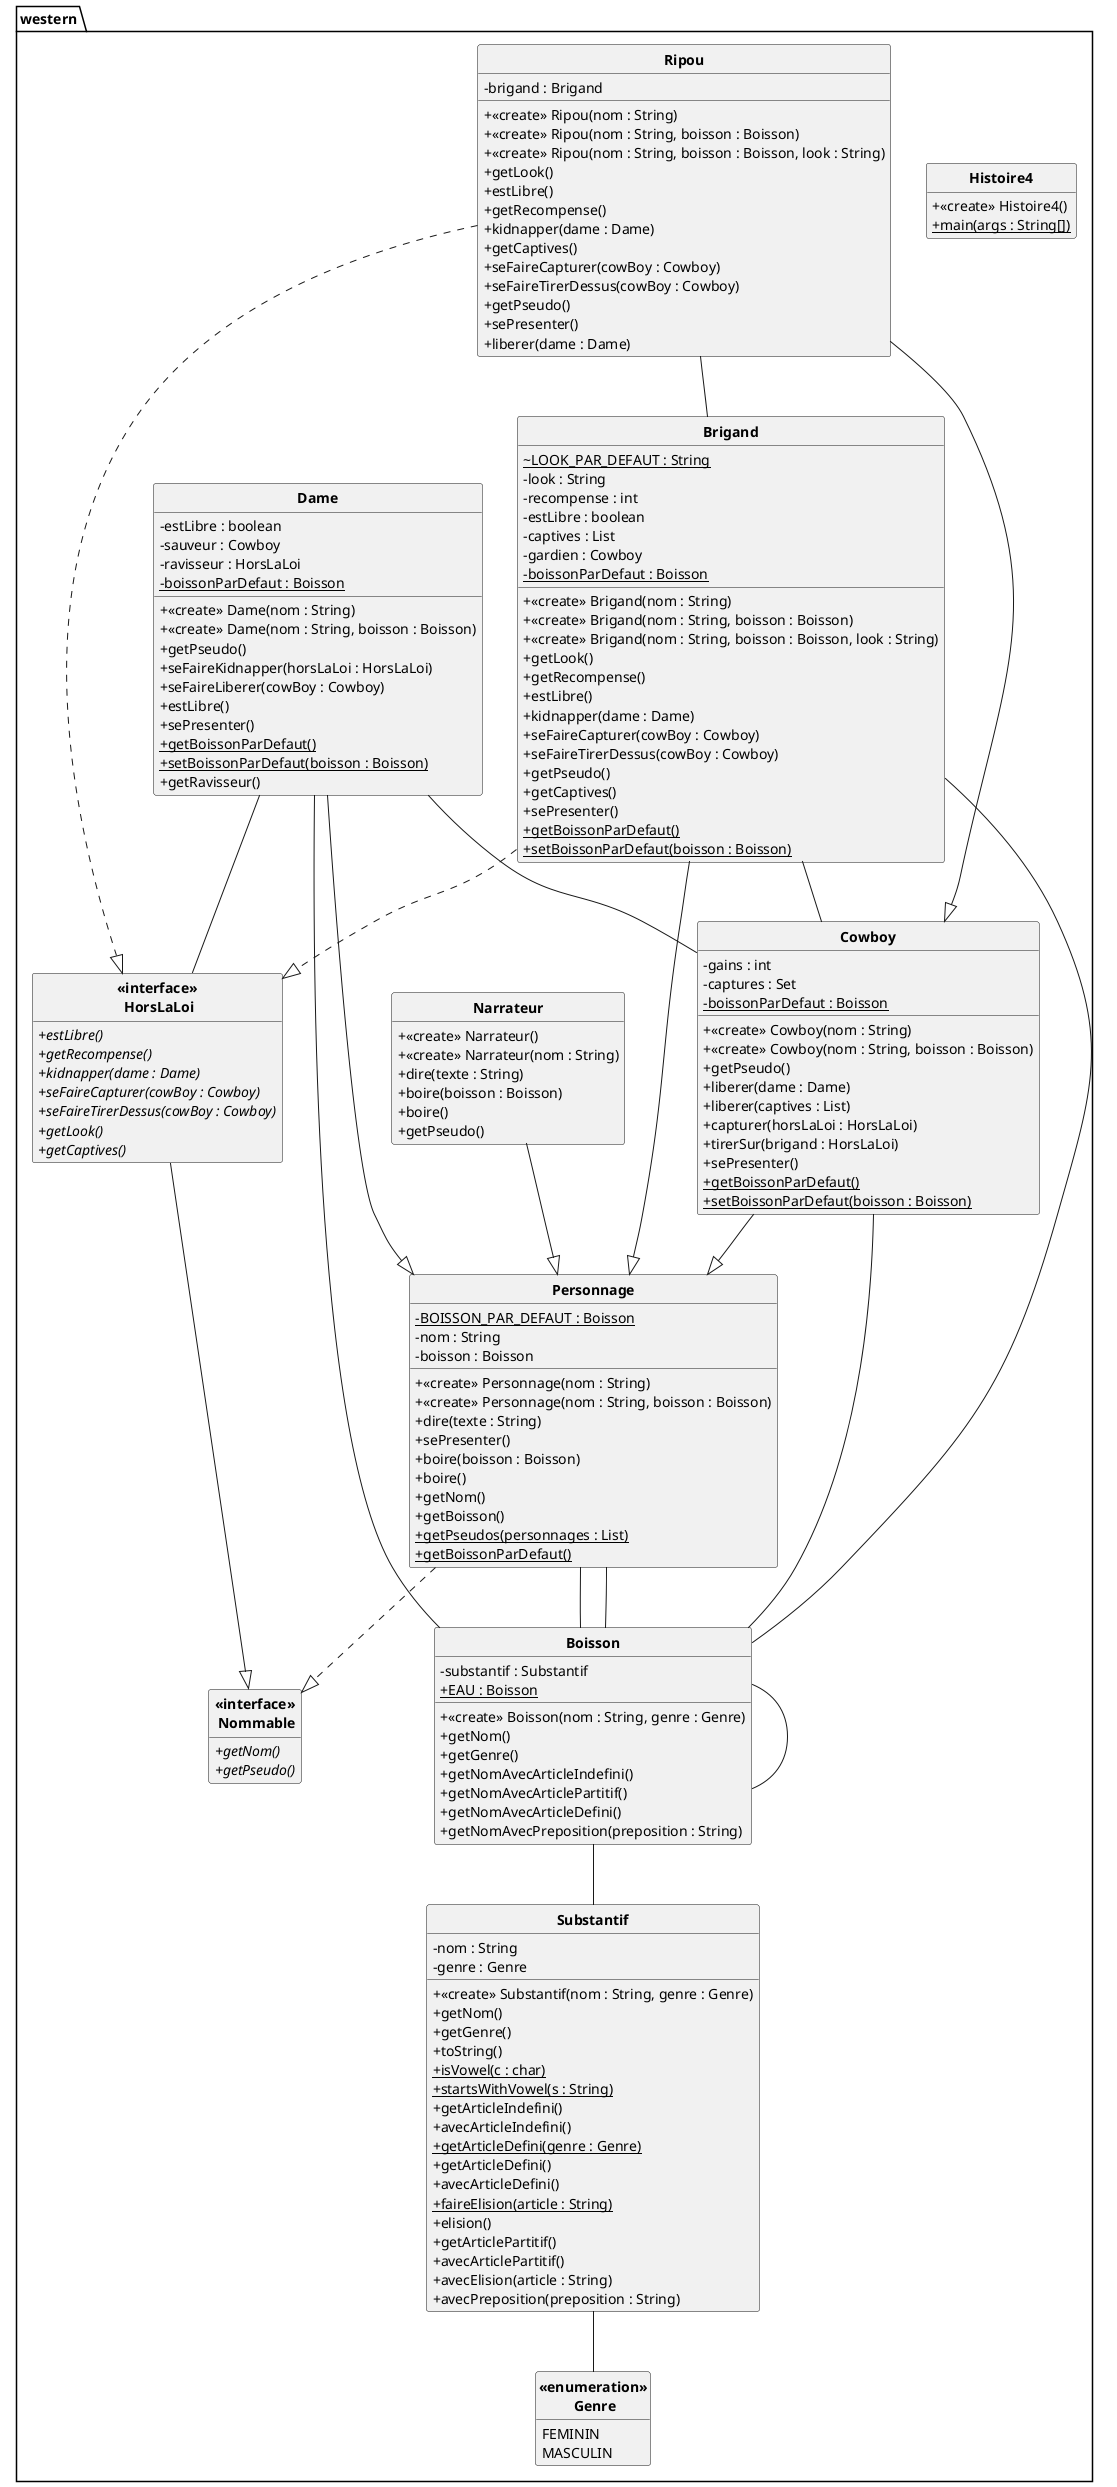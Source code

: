 @startuml

skinparam style strictuml
skinparam classAttributeIconSize 0
skinparam classFontStyle Bold
hide empty members

Package "western" {
class Boisson
{
- substantif : Substantif
+ {static} EAU : Boisson
+ <<create>> Boisson(nom : String, genre : Genre)
+ getNom()
+ getGenre()
+ getNomAvecArticleIndefini()
+ getNomAvecArticlePartitif()
+ getNomAvecArticleDefini()
+ getNomAvecPreposition(preposition : String)
}

class Brigand
{
~ {static} LOOK_PAR_DEFAUT : String
- look : String
- recompense : int
- estLibre : boolean
- captives : List
- gardien : Cowboy
- {static} boissonParDefaut : Boisson
+ <<create>> Brigand(nom : String)
+ <<create>> Brigand(nom : String, boisson : Boisson)
+ <<create>> Brigand(nom : String, boisson : Boisson, look : String)
+ getLook()
+ getRecompense()
+ estLibre()
+ kidnapper(dame : Dame)
+ seFaireCapturer(cowBoy : Cowboy)
+ seFaireTirerDessus(cowBoy : Cowboy)
+ getPseudo()
+ getCaptives()
+ sePresenter()
+ {static} getBoissonParDefaut()
+ {static} setBoissonParDefaut(boisson : Boisson)
}

class Cowboy
{
- gains : int
- captures : Set
- {static} boissonParDefaut : Boisson
+ <<create>> Cowboy(nom : String)
+ <<create>> Cowboy(nom : String, boisson : Boisson)
+ getPseudo()
+ liberer(dame : Dame)
+ liberer(captives : List)
+ capturer(horsLaLoi : HorsLaLoi)
+ tirerSur(brigand : HorsLaLoi)
+ sePresenter()
+ {static} getBoissonParDefaut()
+ {static} setBoissonParDefaut(boisson : Boisson)
}

class Dame
{
- estLibre : boolean
- sauveur : Cowboy
- ravisseur : HorsLaLoi
- {static} boissonParDefaut : Boisson
+ <<create>> Dame(nom : String)
+ <<create>> Dame(nom : String, boisson : Boisson)
+ getPseudo()
+ seFaireKidnapper(horsLaLoi : HorsLaLoi)
+ seFaireLiberer(cowBoy : Cowboy)
+ estLibre()
+ sePresenter()
+ {static} getBoissonParDefaut()
+ {static} setBoissonParDefaut(boisson : Boisson)
+ getRavisseur()
}

class Histoire4
{
+ <<create>> Histoire4()
+ {static} main(args : String[])
}

class Narrateur
{
+ <<create>> Narrateur()
+ <<create>> Narrateur(nom : String)
+ dire(texte : String)
+ boire(boisson : Boisson)
+ boire()
+ getPseudo()
}

class Personnage
{
- {static} BOISSON_PAR_DEFAUT : Boisson
- nom : String
- boisson : Boisson
+ <<create>> Personnage(nom : String)
+ <<create>> Personnage(nom : String, boisson : Boisson)
+ dire(texte : String)
+ sePresenter()
+ boire(boisson : Boisson)
+ boire()
+ getNom()
+ getBoisson()
+ {static} getPseudos(personnages : List)
+ {static} getBoissonParDefaut()
}

class Ripou
{
- brigand : Brigand
+ <<create>> Ripou(nom : String)
+ <<create>> Ripou(nom : String, boisson : Boisson)
+ <<create>> Ripou(nom : String, boisson : Boisson, look : String)
+ getLook()
+ estLibre()
+ getRecompense()
+ kidnapper(dame : Dame)
+ getCaptives()
+ seFaireCapturer(cowBoy : Cowboy)
+ seFaireTirerDessus(cowBoy : Cowboy)
+ getPseudo()
+ sePresenter()
+ liberer(dame : Dame)
}

class Substantif
{
- nom : String
- genre : Genre
+ <<create>> Substantif(nom : String, genre : Genre)
+ getNom()
+ getGenre()
+ toString()
+ {static} isVowel(c : char)
+ {static} startsWithVowel(s : String)
+ getArticleIndefini()
+ avecArticleIndefini()
+ {static} getArticleDefini(genre : Genre)
+ getArticleDefini()
+ avecArticleDefini()
+ {static} faireElision(article : String)
+ elision()
+ getArticlePartitif()
+ avecArticlePartitif()
+ avecElision(article : String)
+ avecPreposition(preposition : String)
}

class "<<interface>>\n HorsLaLoi" as HorsLaLoi
{
+ {abstract} estLibre()
+ {abstract} getRecompense()
+ {abstract} kidnapper(dame : Dame)
+ {abstract} seFaireCapturer(cowBoy : Cowboy)
+ {abstract} seFaireTirerDessus(cowBoy : Cowboy)
+ {abstract} getLook()
+ {abstract} getCaptives()

}

class "<<interface>>\n Nommable" as Nommable
{
+ {abstract} getNom()
+ {abstract} getPseudo()

}

class "<<enumeration>>\n Genre" as Genre
{
FEMININ
MASCULIN
}

Boisson -- Substantif
Boisson -- Boisson

Brigand --|> Personnage
Brigand ..|> HorsLaLoi
Brigand -- Cowboy
Brigand -- Boisson

Cowboy --|> Personnage
Cowboy -- Boisson

Dame --|> Personnage
Dame -- Cowboy
Dame -- HorsLaLoi
Dame -- Boisson


Narrateur --|> Personnage

Personnage ..|> Nommable
Personnage -- Boisson
Personnage -- Boisson

Ripou --|> Cowboy
Ripou ..|> HorsLaLoi
Ripou -- Brigand

Substantif -- Genre

HorsLaLoi --|> Nommable


}

@enduml

